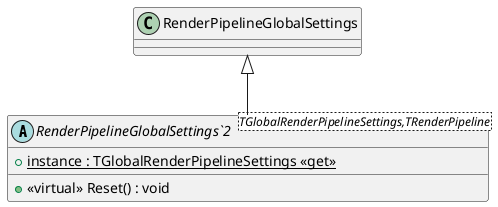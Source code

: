 @startuml
abstract class "RenderPipelineGlobalSettings`2"<TGlobalRenderPipelineSettings,TRenderPipeline> {
    + {static} instance : TGlobalRenderPipelineSettings <<get>>
    + <<virtual>> Reset() : void
}
RenderPipelineGlobalSettings <|-- "RenderPipelineGlobalSettings`2"
@enduml
